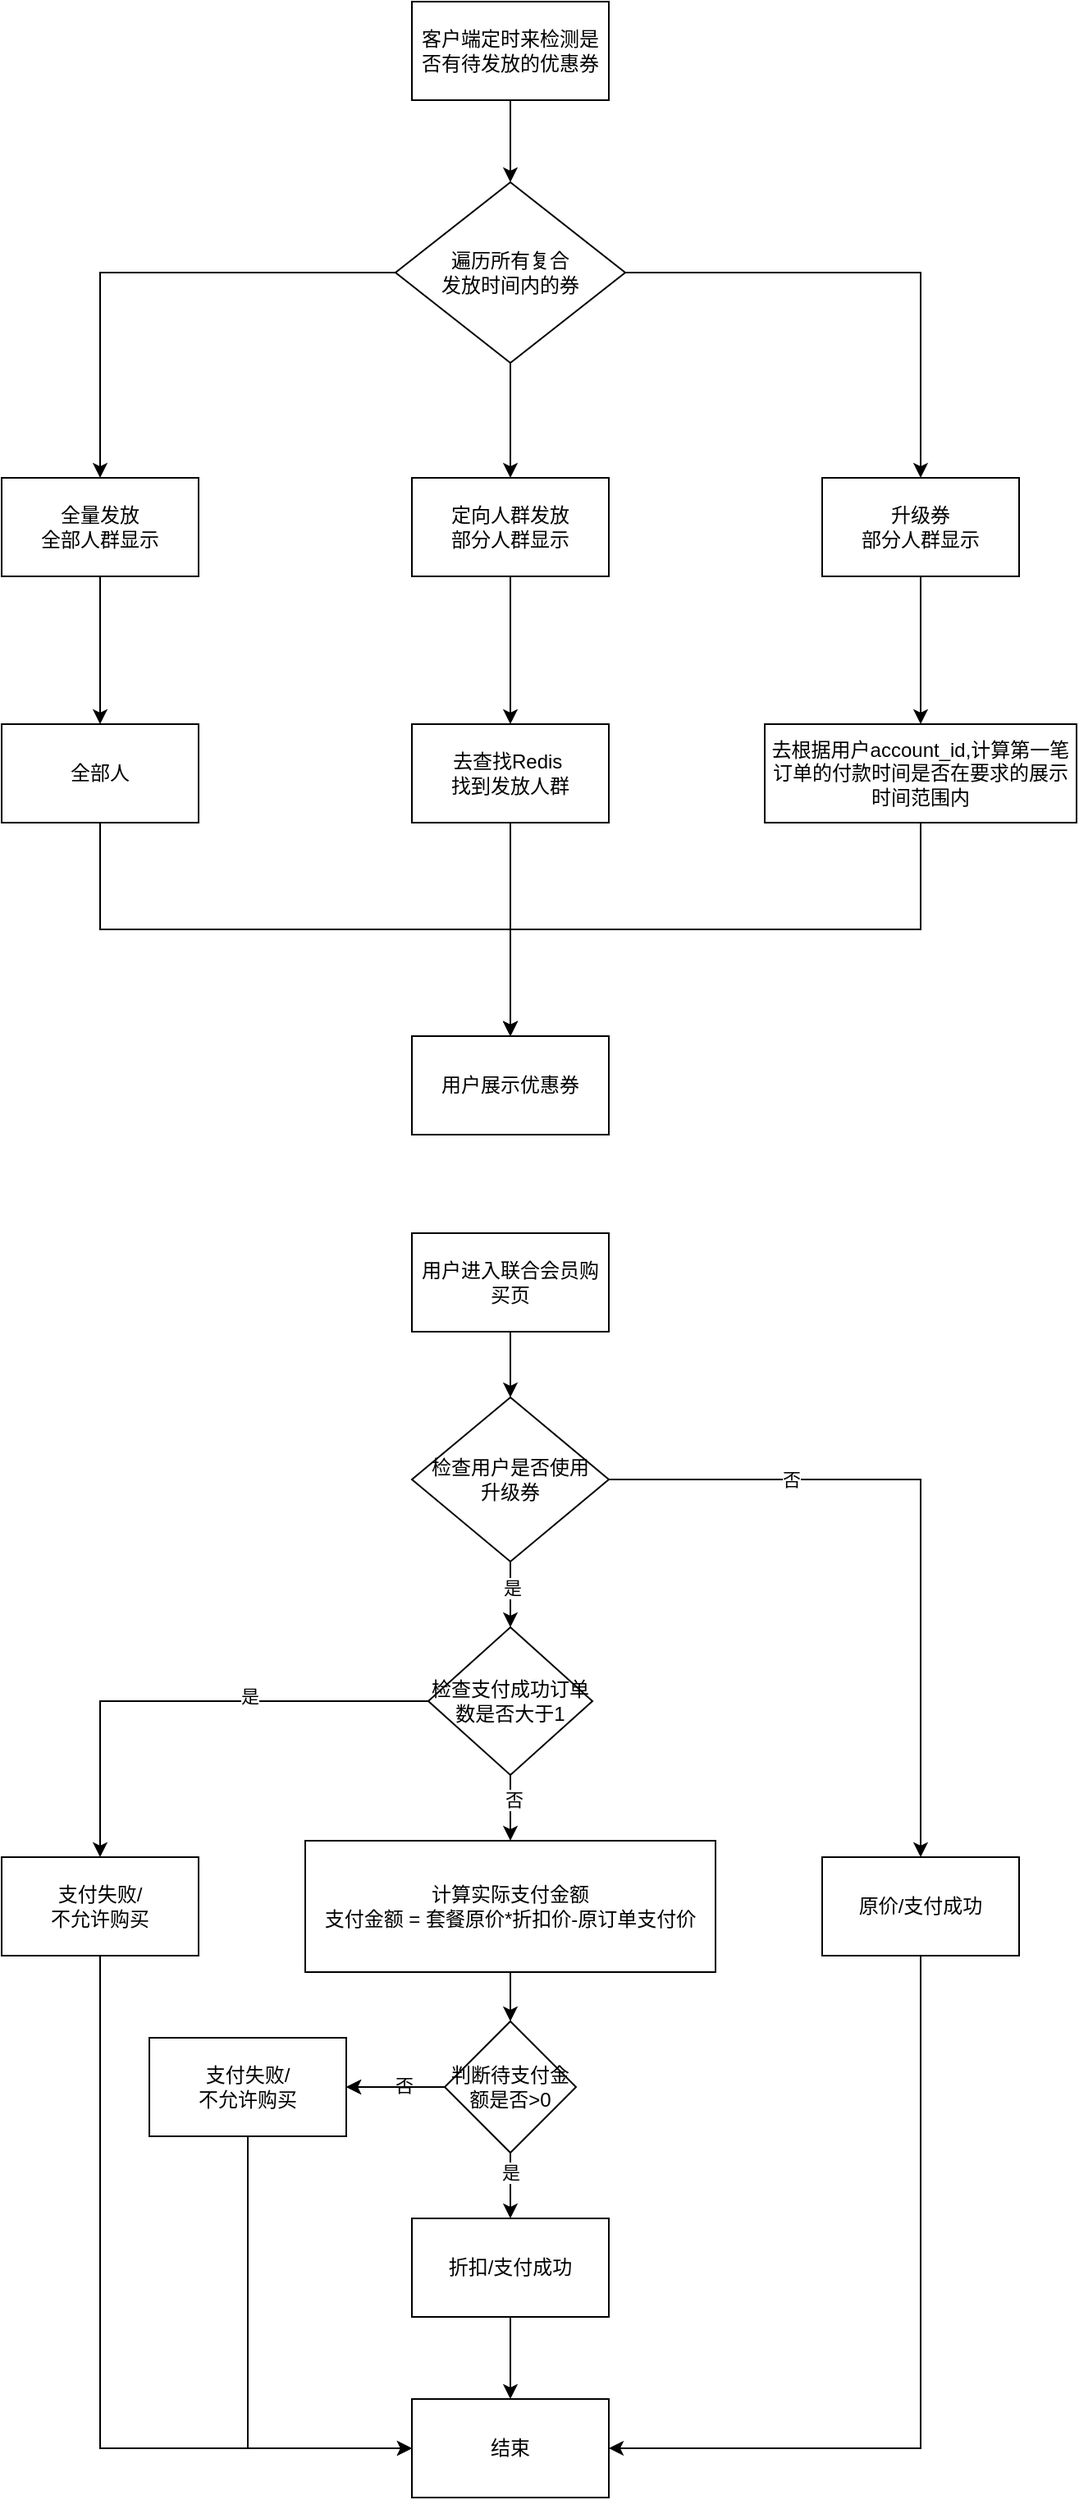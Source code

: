 <mxfile version="28.1.1">
  <diagram name="第 1 页" id="V4SLH6FAE3oOz-CbCWSt">
    <mxGraphModel dx="1426" dy="800" grid="1" gridSize="10" guides="1" tooltips="1" connect="1" arrows="1" fold="1" page="1" pageScale="1" pageWidth="827" pageHeight="1169" math="0" shadow="0">
      <root>
        <mxCell id="0" />
        <mxCell id="1" parent="0" />
        <mxCell id="josDlDmpqx2x05p4uI3B-3" style="edgeStyle=orthogonalEdgeStyle;rounded=0;orthogonalLoop=1;jettySize=auto;html=1;exitX=0.5;exitY=1;exitDx=0;exitDy=0;" edge="1" parent="1" source="josDlDmpqx2x05p4uI3B-1" target="josDlDmpqx2x05p4uI3B-2">
          <mxGeometry relative="1" as="geometry" />
        </mxCell>
        <mxCell id="josDlDmpqx2x05p4uI3B-1" value="客户端定时来检测是否有待发放的优惠券" style="rounded=0;whiteSpace=wrap;html=1;" vertex="1" parent="1">
          <mxGeometry x="340" y="30" width="120" height="60" as="geometry" />
        </mxCell>
        <mxCell id="josDlDmpqx2x05p4uI3B-7" style="edgeStyle=orthogonalEdgeStyle;rounded=0;orthogonalLoop=1;jettySize=auto;html=1;exitX=0;exitY=0.5;exitDx=0;exitDy=0;entryX=0.5;entryY=0;entryDx=0;entryDy=0;" edge="1" parent="1" source="josDlDmpqx2x05p4uI3B-2" target="josDlDmpqx2x05p4uI3B-4">
          <mxGeometry relative="1" as="geometry" />
        </mxCell>
        <mxCell id="josDlDmpqx2x05p4uI3B-8" style="edgeStyle=orthogonalEdgeStyle;rounded=0;orthogonalLoop=1;jettySize=auto;html=1;exitX=0.5;exitY=1;exitDx=0;exitDy=0;entryX=0.5;entryY=0;entryDx=0;entryDy=0;" edge="1" parent="1" source="josDlDmpqx2x05p4uI3B-2" target="josDlDmpqx2x05p4uI3B-5">
          <mxGeometry relative="1" as="geometry" />
        </mxCell>
        <mxCell id="josDlDmpqx2x05p4uI3B-9" style="edgeStyle=orthogonalEdgeStyle;rounded=0;orthogonalLoop=1;jettySize=auto;html=1;exitX=1;exitY=0.5;exitDx=0;exitDy=0;entryX=0.5;entryY=0;entryDx=0;entryDy=0;" edge="1" parent="1" source="josDlDmpqx2x05p4uI3B-2" target="josDlDmpqx2x05p4uI3B-6">
          <mxGeometry relative="1" as="geometry" />
        </mxCell>
        <mxCell id="josDlDmpqx2x05p4uI3B-2" value="遍历所有复合&lt;div&gt;发放时间内的券&lt;/div&gt;" style="rhombus;whiteSpace=wrap;html=1;" vertex="1" parent="1">
          <mxGeometry x="330" y="140" width="140" height="110" as="geometry" />
        </mxCell>
        <mxCell id="josDlDmpqx2x05p4uI3B-25" style="edgeStyle=orthogonalEdgeStyle;rounded=0;orthogonalLoop=1;jettySize=auto;html=1;exitX=0.5;exitY=1;exitDx=0;exitDy=0;entryX=0.5;entryY=0;entryDx=0;entryDy=0;" edge="1" parent="1" source="josDlDmpqx2x05p4uI3B-4" target="josDlDmpqx2x05p4uI3B-24">
          <mxGeometry relative="1" as="geometry" />
        </mxCell>
        <mxCell id="josDlDmpqx2x05p4uI3B-4" value="全量发放&lt;div&gt;全部人群显示&lt;/div&gt;" style="rounded=0;whiteSpace=wrap;html=1;" vertex="1" parent="1">
          <mxGeometry x="90" y="320" width="120" height="60" as="geometry" />
        </mxCell>
        <mxCell id="josDlDmpqx2x05p4uI3B-15" style="edgeStyle=orthogonalEdgeStyle;rounded=0;orthogonalLoop=1;jettySize=auto;html=1;exitX=0.5;exitY=1;exitDx=0;exitDy=0;entryX=0.5;entryY=0;entryDx=0;entryDy=0;" edge="1" parent="1" source="josDlDmpqx2x05p4uI3B-5" target="josDlDmpqx2x05p4uI3B-14">
          <mxGeometry relative="1" as="geometry" />
        </mxCell>
        <mxCell id="josDlDmpqx2x05p4uI3B-5" value="定向人群发放&lt;div&gt;部分人群显示&lt;/div&gt;" style="rounded=0;whiteSpace=wrap;html=1;" vertex="1" parent="1">
          <mxGeometry x="340" y="320" width="120" height="60" as="geometry" />
        </mxCell>
        <mxCell id="josDlDmpqx2x05p4uI3B-17" style="edgeStyle=orthogonalEdgeStyle;rounded=0;orthogonalLoop=1;jettySize=auto;html=1;exitX=0.5;exitY=1;exitDx=0;exitDy=0;entryX=0.5;entryY=0;entryDx=0;entryDy=0;" edge="1" parent="1" source="josDlDmpqx2x05p4uI3B-6" target="josDlDmpqx2x05p4uI3B-16">
          <mxGeometry relative="1" as="geometry" />
        </mxCell>
        <mxCell id="josDlDmpqx2x05p4uI3B-6" value="升级券&lt;div&gt;部分人群显示&lt;/div&gt;" style="rounded=0;whiteSpace=wrap;html=1;" vertex="1" parent="1">
          <mxGeometry x="590" y="320" width="120" height="60" as="geometry" />
        </mxCell>
        <mxCell id="josDlDmpqx2x05p4uI3B-27" style="edgeStyle=orthogonalEdgeStyle;rounded=0;orthogonalLoop=1;jettySize=auto;html=1;exitX=0.5;exitY=1;exitDx=0;exitDy=0;" edge="1" parent="1" source="josDlDmpqx2x05p4uI3B-14" target="josDlDmpqx2x05p4uI3B-18">
          <mxGeometry relative="1" as="geometry" />
        </mxCell>
        <mxCell id="josDlDmpqx2x05p4uI3B-14" value="去查找Redis&amp;nbsp;&lt;div&gt;找到发放人群&lt;/div&gt;" style="rounded=0;whiteSpace=wrap;html=1;" vertex="1" parent="1">
          <mxGeometry x="340" y="470" width="120" height="60" as="geometry" />
        </mxCell>
        <mxCell id="josDlDmpqx2x05p4uI3B-28" style="edgeStyle=orthogonalEdgeStyle;rounded=0;orthogonalLoop=1;jettySize=auto;html=1;exitX=0.5;exitY=1;exitDx=0;exitDy=0;" edge="1" parent="1" source="josDlDmpqx2x05p4uI3B-16" target="josDlDmpqx2x05p4uI3B-18">
          <mxGeometry relative="1" as="geometry" />
        </mxCell>
        <mxCell id="josDlDmpqx2x05p4uI3B-16" value="去根据用户account_id,计算第一笔订单的付款时间是否在要求的展示时间范围内" style="rounded=0;whiteSpace=wrap;html=1;" vertex="1" parent="1">
          <mxGeometry x="555" y="470" width="190" height="60" as="geometry" />
        </mxCell>
        <mxCell id="josDlDmpqx2x05p4uI3B-18" value="用户展示优惠券" style="rounded=0;whiteSpace=wrap;html=1;" vertex="1" parent="1">
          <mxGeometry x="340" y="660" width="120" height="60" as="geometry" />
        </mxCell>
        <mxCell id="josDlDmpqx2x05p4uI3B-26" style="edgeStyle=orthogonalEdgeStyle;rounded=0;orthogonalLoop=1;jettySize=auto;html=1;exitX=0.5;exitY=1;exitDx=0;exitDy=0;" edge="1" parent="1" source="josDlDmpqx2x05p4uI3B-24" target="josDlDmpqx2x05p4uI3B-18">
          <mxGeometry relative="1" as="geometry" />
        </mxCell>
        <mxCell id="josDlDmpqx2x05p4uI3B-24" value="全部人" style="rounded=0;whiteSpace=wrap;html=1;" vertex="1" parent="1">
          <mxGeometry x="90" y="470" width="120" height="60" as="geometry" />
        </mxCell>
        <mxCell id="josDlDmpqx2x05p4uI3B-33" style="edgeStyle=orthogonalEdgeStyle;rounded=0;orthogonalLoop=1;jettySize=auto;html=1;exitX=0.5;exitY=1;exitDx=0;exitDy=0;" edge="1" parent="1" source="josDlDmpqx2x05p4uI3B-29" target="josDlDmpqx2x05p4uI3B-32">
          <mxGeometry relative="1" as="geometry" />
        </mxCell>
        <mxCell id="josDlDmpqx2x05p4uI3B-29" value="用户进入联合会员购买页" style="rounded=0;whiteSpace=wrap;html=1;" vertex="1" parent="1">
          <mxGeometry x="340" y="780" width="120" height="60" as="geometry" />
        </mxCell>
        <mxCell id="josDlDmpqx2x05p4uI3B-35" style="edgeStyle=orthogonalEdgeStyle;rounded=0;orthogonalLoop=1;jettySize=auto;html=1;exitX=0.5;exitY=1;exitDx=0;exitDy=0;" edge="1" parent="1" source="josDlDmpqx2x05p4uI3B-41">
          <mxGeometry relative="1" as="geometry">
            <mxPoint x="400" y="1070" as="targetPoint" />
          </mxGeometry>
        </mxCell>
        <mxCell id="josDlDmpqx2x05p4uI3B-39" style="edgeStyle=orthogonalEdgeStyle;rounded=0;orthogonalLoop=1;jettySize=auto;html=1;exitX=1;exitY=0.5;exitDx=0;exitDy=0;" edge="1" parent="1" source="josDlDmpqx2x05p4uI3B-32" target="josDlDmpqx2x05p4uI3B-38">
          <mxGeometry relative="1" as="geometry" />
        </mxCell>
        <mxCell id="josDlDmpqx2x05p4uI3B-40" value="否" style="edgeLabel;html=1;align=center;verticalAlign=middle;resizable=0;points=[];" vertex="1" connectable="0" parent="josDlDmpqx2x05p4uI3B-39">
          <mxGeometry x="-0.475" relative="1" as="geometry">
            <mxPoint as="offset" />
          </mxGeometry>
        </mxCell>
        <mxCell id="josDlDmpqx2x05p4uI3B-32" value="检查用户是否使用&lt;div&gt;升级券&lt;/div&gt;" style="rhombus;whiteSpace=wrap;html=1;" vertex="1" parent="1">
          <mxGeometry x="340" y="880" width="120" height="100" as="geometry" />
        </mxCell>
        <mxCell id="josDlDmpqx2x05p4uI3B-58" style="edgeStyle=orthogonalEdgeStyle;rounded=0;orthogonalLoop=1;jettySize=auto;html=1;exitX=0.5;exitY=1;exitDx=0;exitDy=0;entryX=1;entryY=0.5;entryDx=0;entryDy=0;" edge="1" parent="1" source="josDlDmpqx2x05p4uI3B-38" target="josDlDmpqx2x05p4uI3B-56">
          <mxGeometry relative="1" as="geometry" />
        </mxCell>
        <mxCell id="josDlDmpqx2x05p4uI3B-38" value="原价/支付成功" style="rounded=0;whiteSpace=wrap;html=1;" vertex="1" parent="1">
          <mxGeometry x="590" y="1160" width="120" height="60" as="geometry" />
        </mxCell>
        <mxCell id="josDlDmpqx2x05p4uI3B-43" style="edgeStyle=orthogonalEdgeStyle;rounded=0;orthogonalLoop=1;jettySize=auto;html=1;exitX=0;exitY=0.5;exitDx=0;exitDy=0;" edge="1" parent="1" source="josDlDmpqx2x05p4uI3B-41" target="josDlDmpqx2x05p4uI3B-42">
          <mxGeometry relative="1" as="geometry" />
        </mxCell>
        <mxCell id="josDlDmpqx2x05p4uI3B-44" value="是" style="edgeLabel;html=1;align=center;verticalAlign=middle;resizable=0;points=[];" vertex="1" connectable="0" parent="josDlDmpqx2x05p4uI3B-43">
          <mxGeometry x="-0.261" y="-3" relative="1" as="geometry">
            <mxPoint as="offset" />
          </mxGeometry>
        </mxCell>
        <mxCell id="josDlDmpqx2x05p4uI3B-46" style="edgeStyle=orthogonalEdgeStyle;rounded=0;orthogonalLoop=1;jettySize=auto;html=1;exitX=0.5;exitY=1;exitDx=0;exitDy=0;" edge="1" parent="1" source="josDlDmpqx2x05p4uI3B-41" target="josDlDmpqx2x05p4uI3B-49">
          <mxGeometry relative="1" as="geometry">
            <mxPoint x="400" y="1210" as="targetPoint" />
          </mxGeometry>
        </mxCell>
        <mxCell id="josDlDmpqx2x05p4uI3B-48" value="否" style="edgeLabel;html=1;align=center;verticalAlign=middle;resizable=0;points=[];" vertex="1" connectable="0" parent="josDlDmpqx2x05p4uI3B-46">
          <mxGeometry x="-0.24" y="2" relative="1" as="geometry">
            <mxPoint as="offset" />
          </mxGeometry>
        </mxCell>
        <mxCell id="josDlDmpqx2x05p4uI3B-60" style="edgeStyle=orthogonalEdgeStyle;rounded=0;orthogonalLoop=1;jettySize=auto;html=1;exitX=0.5;exitY=1;exitDx=0;exitDy=0;entryX=0;entryY=0.5;entryDx=0;entryDy=0;" edge="1" parent="1" source="josDlDmpqx2x05p4uI3B-42" target="josDlDmpqx2x05p4uI3B-56">
          <mxGeometry relative="1" as="geometry" />
        </mxCell>
        <mxCell id="josDlDmpqx2x05p4uI3B-42" value="支付失败/&lt;div&gt;不允许购买&lt;/div&gt;" style="rounded=0;whiteSpace=wrap;html=1;" vertex="1" parent="1">
          <mxGeometry x="90" y="1160" width="120" height="60" as="geometry" />
        </mxCell>
        <mxCell id="josDlDmpqx2x05p4uI3B-51" style="edgeStyle=orthogonalEdgeStyle;rounded=0;orthogonalLoop=1;jettySize=auto;html=1;exitX=0.5;exitY=1;exitDx=0;exitDy=0;" edge="1" parent="1" source="josDlDmpqx2x05p4uI3B-49" target="josDlDmpqx2x05p4uI3B-50">
          <mxGeometry relative="1" as="geometry" />
        </mxCell>
        <mxCell id="josDlDmpqx2x05p4uI3B-49" value="计算实际支付金额&lt;div&gt;支付金额 = 套餐原价*折扣价-原订单支付价&lt;/div&gt;" style="rounded=0;whiteSpace=wrap;html=1;" vertex="1" parent="1">
          <mxGeometry x="275" y="1150" width="250" height="80" as="geometry" />
        </mxCell>
        <mxCell id="josDlDmpqx2x05p4uI3B-53" style="edgeStyle=orthogonalEdgeStyle;rounded=0;orthogonalLoop=1;jettySize=auto;html=1;exitX=0;exitY=0.5;exitDx=0;exitDy=0;entryX=1;entryY=0.5;entryDx=0;entryDy=0;" edge="1" parent="1" source="josDlDmpqx2x05p4uI3B-50" target="josDlDmpqx2x05p4uI3B-52">
          <mxGeometry relative="1" as="geometry" />
        </mxCell>
        <mxCell id="josDlDmpqx2x05p4uI3B-61" value="否" style="edgeLabel;html=1;align=center;verticalAlign=middle;resizable=0;points=[];" vertex="1" connectable="0" parent="josDlDmpqx2x05p4uI3B-53">
          <mxGeometry x="-0.167" y="-1" relative="1" as="geometry">
            <mxPoint as="offset" />
          </mxGeometry>
        </mxCell>
        <mxCell id="josDlDmpqx2x05p4uI3B-55" style="edgeStyle=orthogonalEdgeStyle;rounded=0;orthogonalLoop=1;jettySize=auto;html=1;exitX=0.5;exitY=1;exitDx=0;exitDy=0;entryX=0.5;entryY=0;entryDx=0;entryDy=0;" edge="1" parent="1" source="josDlDmpqx2x05p4uI3B-50" target="josDlDmpqx2x05p4uI3B-54">
          <mxGeometry relative="1" as="geometry" />
        </mxCell>
        <mxCell id="josDlDmpqx2x05p4uI3B-62" value="是" style="edgeLabel;html=1;align=center;verticalAlign=middle;resizable=0;points=[];" vertex="1" connectable="0" parent="josDlDmpqx2x05p4uI3B-55">
          <mxGeometry x="-0.4" relative="1" as="geometry">
            <mxPoint as="offset" />
          </mxGeometry>
        </mxCell>
        <mxCell id="josDlDmpqx2x05p4uI3B-63" value="" style="edgeStyle=orthogonalEdgeStyle;rounded=0;orthogonalLoop=1;jettySize=auto;html=1;" edge="1" parent="1" source="josDlDmpqx2x05p4uI3B-50" target="josDlDmpqx2x05p4uI3B-52">
          <mxGeometry relative="1" as="geometry" />
        </mxCell>
        <mxCell id="josDlDmpqx2x05p4uI3B-50" value="判断待支付金额是否&amp;gt;0" style="rhombus;whiteSpace=wrap;html=1;" vertex="1" parent="1">
          <mxGeometry x="360" y="1260" width="80" height="80" as="geometry" />
        </mxCell>
        <mxCell id="josDlDmpqx2x05p4uI3B-59" style="edgeStyle=orthogonalEdgeStyle;rounded=0;orthogonalLoop=1;jettySize=auto;html=1;exitX=0.5;exitY=1;exitDx=0;exitDy=0;entryX=0;entryY=0.5;entryDx=0;entryDy=0;" edge="1" parent="1" source="josDlDmpqx2x05p4uI3B-52" target="josDlDmpqx2x05p4uI3B-56">
          <mxGeometry relative="1" as="geometry" />
        </mxCell>
        <mxCell id="josDlDmpqx2x05p4uI3B-52" value="支付失败/&lt;div&gt;不允许购买&lt;/div&gt;" style="rounded=0;whiteSpace=wrap;html=1;" vertex="1" parent="1">
          <mxGeometry x="180" y="1270" width="120" height="60" as="geometry" />
        </mxCell>
        <mxCell id="josDlDmpqx2x05p4uI3B-57" style="edgeStyle=orthogonalEdgeStyle;rounded=0;orthogonalLoop=1;jettySize=auto;html=1;exitX=0.5;exitY=1;exitDx=0;exitDy=0;entryX=0.5;entryY=0;entryDx=0;entryDy=0;" edge="1" parent="1" source="josDlDmpqx2x05p4uI3B-54" target="josDlDmpqx2x05p4uI3B-56">
          <mxGeometry relative="1" as="geometry" />
        </mxCell>
        <mxCell id="josDlDmpqx2x05p4uI3B-54" value="折扣/支付成功" style="rounded=0;whiteSpace=wrap;html=1;" vertex="1" parent="1">
          <mxGeometry x="340" y="1380" width="120" height="60" as="geometry" />
        </mxCell>
        <mxCell id="josDlDmpqx2x05p4uI3B-56" value="结束" style="rounded=0;whiteSpace=wrap;html=1;" vertex="1" parent="1">
          <mxGeometry x="340" y="1490" width="120" height="60" as="geometry" />
        </mxCell>
        <mxCell id="josDlDmpqx2x05p4uI3B-64" value="" style="edgeStyle=orthogonalEdgeStyle;rounded=0;orthogonalLoop=1;jettySize=auto;html=1;exitX=0.5;exitY=1;exitDx=0;exitDy=0;" edge="1" parent="1" source="josDlDmpqx2x05p4uI3B-32" target="josDlDmpqx2x05p4uI3B-41">
          <mxGeometry relative="1" as="geometry">
            <mxPoint x="400" y="980" as="sourcePoint" />
            <mxPoint x="400" y="1070" as="targetPoint" />
          </mxGeometry>
        </mxCell>
        <mxCell id="josDlDmpqx2x05p4uI3B-65" value="是" style="edgeLabel;html=1;align=center;verticalAlign=middle;resizable=0;points=[];" vertex="1" connectable="0" parent="josDlDmpqx2x05p4uI3B-64">
          <mxGeometry x="-0.222" y="1" relative="1" as="geometry">
            <mxPoint as="offset" />
          </mxGeometry>
        </mxCell>
        <mxCell id="josDlDmpqx2x05p4uI3B-41" value="检查支付成功订单数是否大于1" style="rhombus;whiteSpace=wrap;html=1;" vertex="1" parent="1">
          <mxGeometry x="350" y="1020" width="100" height="90" as="geometry" />
        </mxCell>
      </root>
    </mxGraphModel>
  </diagram>
</mxfile>
